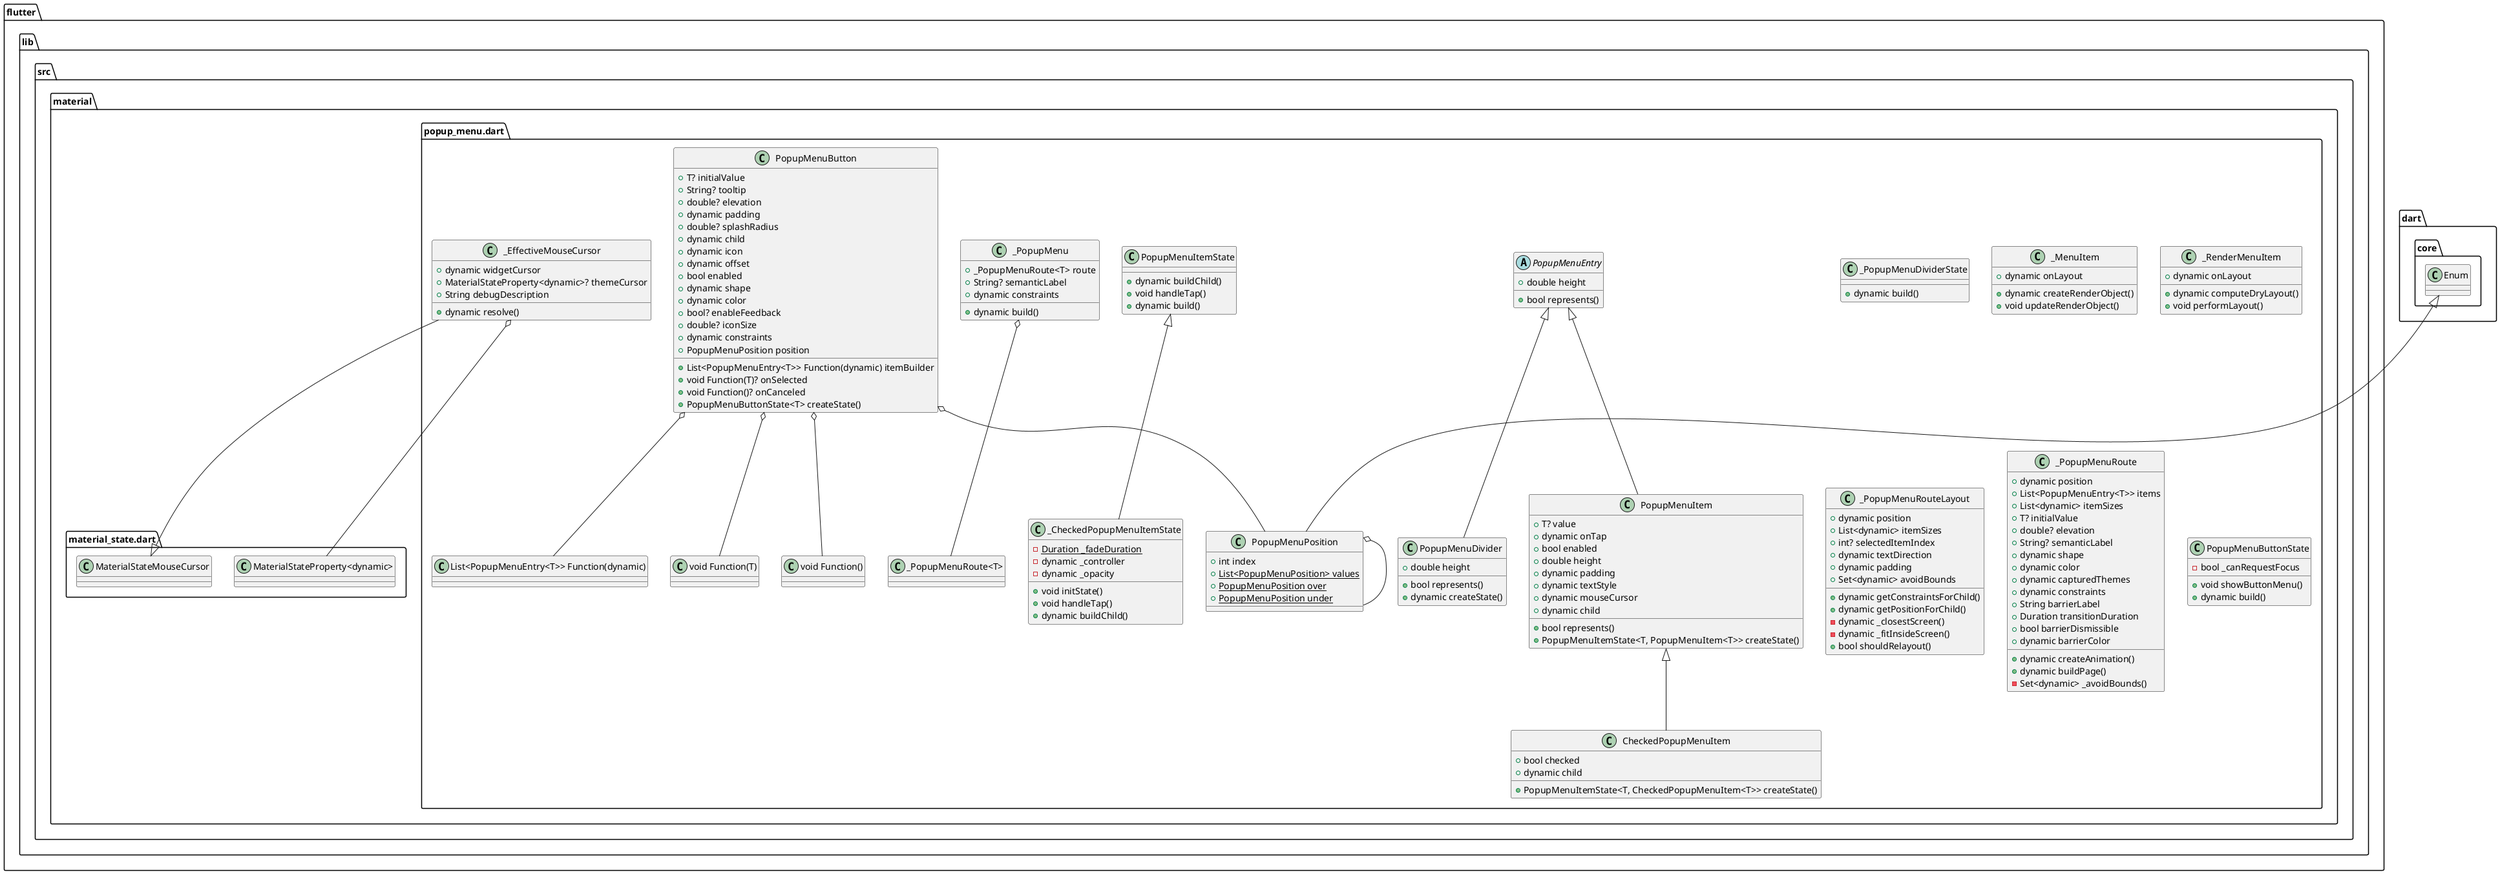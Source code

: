 @startuml
set namespaceSeparator ::

abstract class "flutter::lib::src::material::popup_menu.dart::PopupMenuEntry" {
  +double height
  +bool represents()
}

class "flutter::lib::src::material::popup_menu.dart::PopupMenuDivider" {
  +double height
  +bool represents()
  +dynamic createState()
}

"flutter::lib::src::material::popup_menu.dart::PopupMenuEntry" <|-- "flutter::lib::src::material::popup_menu.dart::PopupMenuDivider"

class "flutter::lib::src::material::popup_menu.dart::_PopupMenuDividerState" {
  +dynamic build()
}

class "flutter::lib::src::material::popup_menu.dart::_MenuItem" {
  +dynamic onLayout
  +dynamic createRenderObject()
  +void updateRenderObject()
}

class "flutter::lib::src::material::popup_menu.dart::_RenderMenuItem" {
  +dynamic onLayout
  +dynamic computeDryLayout()
  +void performLayout()
}

class "flutter::lib::src::material::popup_menu.dart::PopupMenuItem" {
  +T? value
  +dynamic onTap
  +bool enabled
  +double height
  +dynamic padding
  +dynamic textStyle
  +dynamic mouseCursor
  +dynamic child
  +bool represents()
  +PopupMenuItemState<T, PopupMenuItem<T>> createState()
}

"flutter::lib::src::material::popup_menu.dart::PopupMenuEntry" <|-- "flutter::lib::src::material::popup_menu.dart::PopupMenuItem"

class "flutter::lib::src::material::popup_menu.dart::PopupMenuItemState" {
  +dynamic buildChild()
  +void handleTap()
  +dynamic build()
}

class "flutter::lib::src::material::popup_menu.dart::CheckedPopupMenuItem" {
  +bool checked
  +dynamic child
  +PopupMenuItemState<T, CheckedPopupMenuItem<T>> createState()
}

"flutter::lib::src::material::popup_menu.dart::PopupMenuItem" <|-- "flutter::lib::src::material::popup_menu.dart::CheckedPopupMenuItem"

class "flutter::lib::src::material::popup_menu.dart::_CheckedPopupMenuItemState" {
  {static} -Duration _fadeDuration
  -dynamic _controller
  -dynamic _opacity
  +void initState()
  +void handleTap()
  +dynamic buildChild()
}

"flutter::lib::src::material::popup_menu.dart::PopupMenuItemState" <|-- "flutter::lib::src::material::popup_menu.dart::_CheckedPopupMenuItemState"

class "flutter::lib::src::material::popup_menu.dart::_PopupMenu" {
  +_PopupMenuRoute<T> route
  +String? semanticLabel
  +dynamic constraints
  +dynamic build()
}

"flutter::lib::src::material::popup_menu.dart::_PopupMenu" o-- "flutter::lib::src::material::popup_menu.dart::_PopupMenuRoute<T>"

class "flutter::lib::src::material::popup_menu.dart::_PopupMenuRouteLayout" {
  +dynamic position
  +List<dynamic> itemSizes
  +int? selectedItemIndex
  +dynamic textDirection
  +dynamic padding
  +Set<dynamic> avoidBounds
  +dynamic getConstraintsForChild()
  +dynamic getPositionForChild()
  -dynamic _closestScreen()
  -dynamic _fitInsideScreen()
  +bool shouldRelayout()
}

class "flutter::lib::src::material::popup_menu.dart::_PopupMenuRoute" {
  +dynamic position
  +List<PopupMenuEntry<T>> items
  +List<dynamic> itemSizes
  +T? initialValue
  +double? elevation
  +String? semanticLabel
  +dynamic shape
  +dynamic color
  +dynamic capturedThemes
  +dynamic constraints
  +String barrierLabel
  +Duration transitionDuration
  +bool barrierDismissible
  +dynamic barrierColor
  +dynamic createAnimation()
  +dynamic buildPage()
  -Set<dynamic> _avoidBounds()
}

class "flutter::lib::src::material::popup_menu.dart::PopupMenuButton" {
  +List<PopupMenuEntry<T>> Function(dynamic) itemBuilder
  +T? initialValue
  +void Function(T)? onSelected
  +void Function()? onCanceled
  +String? tooltip
  +double? elevation
  +dynamic padding
  +double? splashRadius
  +dynamic child
  +dynamic icon
  +dynamic offset
  +bool enabled
  +dynamic shape
  +dynamic color
  +bool? enableFeedback
  +double? iconSize
  +dynamic constraints
  +PopupMenuPosition position
  +PopupMenuButtonState<T> createState()
}

"flutter::lib::src::material::popup_menu.dart::PopupMenuButton" o-- "flutter::lib::src::material::popup_menu.dart::List<PopupMenuEntry<T>> Function(dynamic)"
"flutter::lib::src::material::popup_menu.dart::PopupMenuButton" o-- "flutter::lib::src::material::popup_menu.dart::void Function(T)"
"flutter::lib::src::material::popup_menu.dart::PopupMenuButton" o-- "flutter::lib::src::material::popup_menu.dart::void Function()"
"flutter::lib::src::material::popup_menu.dart::PopupMenuButton" o-- "flutter::lib::src::material::popup_menu.dart::PopupMenuPosition"

class "flutter::lib::src::material::popup_menu.dart::PopupMenuButtonState" {
  -bool _canRequestFocus
  +void showButtonMenu()
  +dynamic build()
}

class "flutter::lib::src::material::popup_menu.dart::_EffectiveMouseCursor" {
  +dynamic widgetCursor
  +MaterialStateProperty<dynamic>? themeCursor
  +String debugDescription
  +dynamic resolve()
}

"flutter::lib::src::material::popup_menu.dart::_EffectiveMouseCursor" o-- "flutter::lib::src::material::material_state.dart::MaterialStateProperty<dynamic>"
"flutter::lib::src::material::material_state.dart::MaterialStateMouseCursor" <|-- "flutter::lib::src::material::popup_menu.dart::_EffectiveMouseCursor"

class "flutter::lib::src::material::popup_menu.dart::PopupMenuPosition" {
  +int index
  {static} +List<PopupMenuPosition> values
  {static} +PopupMenuPosition over
  {static} +PopupMenuPosition under
}

"flutter::lib::src::material::popup_menu.dart::PopupMenuPosition" o-- "flutter::lib::src::material::popup_menu.dart::PopupMenuPosition"
"dart::core::Enum" <|-- "flutter::lib::src::material::popup_menu.dart::PopupMenuPosition"


@enduml
